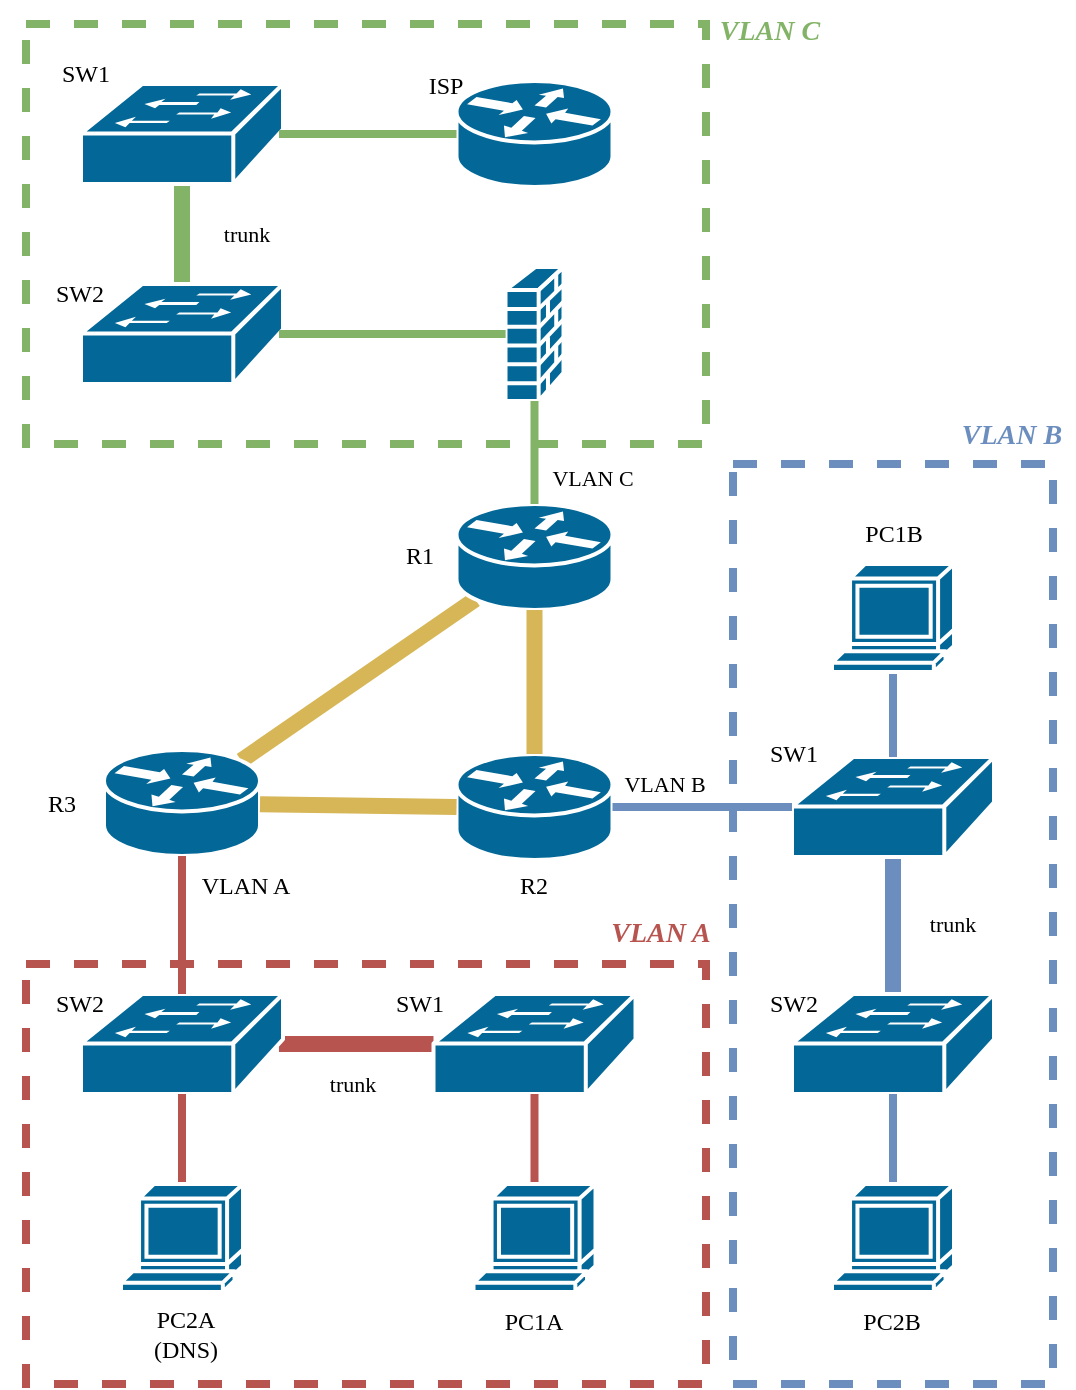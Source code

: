 <mxfile version="24.8.6">
  <diagram name="Page-1" id="h49rctNWdkYR5Oe2c-DP">
    <mxGraphModel dx="2214" dy="758" grid="1" gridSize="10" guides="1" tooltips="1" connect="1" arrows="1" fold="1" page="0" pageScale="1" pageWidth="850" pageHeight="1100" math="0" shadow="0">
      <root>
        <mxCell id="0" />
        <mxCell id="1" parent="0" />
        <mxCell id="_W9sl5yZu88mZbKisxAs-98" value="" style="rounded=0;whiteSpace=wrap;html=1;fillColor=none;strokeWidth=4;dashed=1;strokeColor=#82b366;fontFamily=Iosevka NF;" parent="1" vertex="1">
          <mxGeometry x="-470" y="60" width="340" height="210" as="geometry" />
        </mxCell>
        <mxCell id="_W9sl5yZu88mZbKisxAs-105" style="rounded=0;orthogonalLoop=1;jettySize=auto;html=1;fillColor=#fff2cc;strokeColor=#d6b656;strokeWidth=8;endArrow=none;endFill=0;exitX=0.12;exitY=0.9;exitDx=0;exitDy=0;exitPerimeter=0;entryX=0.88;entryY=0.1;entryDx=0;entryDy=0;entryPerimeter=0;fontFamily=Iosevka NF;" parent="1" source="_W9sl5yZu88mZbKisxAs-91" target="_W9sl5yZu88mZbKisxAs-93" edge="1">
          <mxGeometry relative="1" as="geometry" />
        </mxCell>
        <mxCell id="_W9sl5yZu88mZbKisxAs-91" value="" style="shape=mxgraph.cisco.routers.router;sketch=0;html=1;pointerEvents=1;dashed=0;fillColor=#036897;strokeColor=#ffffff;strokeWidth=2;verticalLabelPosition=bottom;verticalAlign=top;align=center;outlineConnect=0;fontFamily=Iosevka NF;" parent="1" vertex="1">
          <mxGeometry x="-254.75" y="300" width="78" height="53" as="geometry" />
        </mxCell>
        <mxCell id="_W9sl5yZu88mZbKisxAs-92" value="" style="shape=mxgraph.cisco.routers.router;sketch=0;html=1;pointerEvents=1;dashed=0;fillColor=#036897;strokeColor=#ffffff;strokeWidth=2;verticalLabelPosition=bottom;verticalAlign=top;align=center;outlineConnect=0;fontFamily=Iosevka NF;" parent="1" vertex="1">
          <mxGeometry x="-254.75" y="425" width="78" height="53" as="geometry" />
        </mxCell>
        <mxCell id="_W9sl5yZu88mZbKisxAs-93" value="" style="shape=mxgraph.cisco.routers.router;sketch=0;html=1;pointerEvents=1;dashed=0;fillColor=#036897;strokeColor=#ffffff;strokeWidth=2;verticalLabelPosition=bottom;verticalAlign=top;align=center;outlineConnect=0;fontFamily=Iosevka NF;" parent="1" vertex="1">
          <mxGeometry x="-431" y="423" width="78" height="53" as="geometry" />
        </mxCell>
        <mxCell id="_W9sl5yZu88mZbKisxAs-94" value="" style="shape=mxgraph.cisco.security.firewall;sketch=0;html=1;pointerEvents=1;dashed=0;fillColor=#036897;strokeColor=#ffffff;strokeWidth=2;verticalLabelPosition=bottom;verticalAlign=top;align=center;outlineConnect=0;fontFamily=Iosevka NF;" parent="1" vertex="1">
          <mxGeometry x="-230.25" y="181.5" width="29" height="67" as="geometry" />
        </mxCell>
        <mxCell id="_W9sl5yZu88mZbKisxAs-104" style="edgeStyle=orthogonalEdgeStyle;rounded=0;orthogonalLoop=1;jettySize=auto;html=1;endArrow=none;endFill=0;strokeWidth=8;fillColor=#d5e8d4;strokeColor=#82b366;exitX=0.5;exitY=0.98;exitDx=0;exitDy=0;exitPerimeter=0;entryX=0.5;entryY=0;entryDx=0;entryDy=0;entryPerimeter=0;fontFamily=Iosevka NF;" parent="1" source="_W9sl5yZu88mZbKisxAs-95" target="_W9sl5yZu88mZbKisxAs-96" edge="1">
          <mxGeometry relative="1" as="geometry" />
        </mxCell>
        <mxCell id="_W9sl5yZu88mZbKisxAs-95" value="" style="shape=mxgraph.cisco.switches.workgroup_switch;sketch=0;html=1;pointerEvents=1;dashed=0;fillColor=#036897;strokeColor=#ffffff;strokeWidth=2;verticalLabelPosition=bottom;verticalAlign=top;align=center;outlineConnect=0;fontFamily=Iosevka NF;" parent="1" vertex="1">
          <mxGeometry x="-442.5" y="90" width="101" height="50" as="geometry" />
        </mxCell>
        <mxCell id="_W9sl5yZu88mZbKisxAs-96" value="" style="shape=mxgraph.cisco.switches.workgroup_switch;sketch=0;html=1;pointerEvents=1;dashed=0;fillColor=#036897;strokeColor=#ffffff;strokeWidth=2;verticalLabelPosition=bottom;verticalAlign=top;align=center;outlineConnect=0;fontFamily=Iosevka NF;" parent="1" vertex="1">
          <mxGeometry x="-442.5" y="190" width="101" height="50" as="geometry" />
        </mxCell>
        <mxCell id="_W9sl5yZu88mZbKisxAs-97" value="" style="shape=mxgraph.cisco.routers.router;sketch=0;html=1;pointerEvents=1;dashed=0;fillColor=#036897;strokeColor=#ffffff;strokeWidth=2;verticalLabelPosition=bottom;verticalAlign=top;align=center;outlineConnect=0;fontFamily=Iosevka NF;" parent="1" vertex="1">
          <mxGeometry x="-254.75" y="88.5" width="78" height="53" as="geometry" />
        </mxCell>
        <mxCell id="_W9sl5yZu88mZbKisxAs-100" style="rounded=0;orthogonalLoop=1;jettySize=auto;html=1;entryX=0.5;entryY=0;entryDx=0;entryDy=0;entryPerimeter=0;endArrow=none;endFill=0;strokeWidth=4;fillColor=#d5e8d4;strokeColor=#82b366;fontFamily=Iosevka NF;" parent="1" source="_W9sl5yZu88mZbKisxAs-94" target="_W9sl5yZu88mZbKisxAs-91" edge="1">
          <mxGeometry relative="1" as="geometry" />
        </mxCell>
        <mxCell id="_W9sl5yZu88mZbKisxAs-101" style="edgeStyle=orthogonalEdgeStyle;rounded=0;orthogonalLoop=1;jettySize=auto;html=1;entryX=0;entryY=0.5;entryDx=0;entryDy=0;entryPerimeter=0;endArrow=none;endFill=0;strokeWidth=4;fillColor=#d5e8d4;strokeColor=#82b366;exitX=0.98;exitY=0.5;exitDx=0;exitDy=0;exitPerimeter=0;fontFamily=Iosevka NF;" parent="1" source="_W9sl5yZu88mZbKisxAs-96" target="_W9sl5yZu88mZbKisxAs-94" edge="1">
          <mxGeometry relative="1" as="geometry">
            <Array as="points">
              <mxPoint x="-230" y="215" />
            </Array>
          </mxGeometry>
        </mxCell>
        <mxCell id="_W9sl5yZu88mZbKisxAs-103" style="edgeStyle=orthogonalEdgeStyle;rounded=0;orthogonalLoop=1;jettySize=auto;html=1;endArrow=none;endFill=0;strokeWidth=4;fillColor=#d5e8d4;strokeColor=#82b366;entryX=0.98;entryY=0.5;entryDx=0;entryDy=0;entryPerimeter=0;fontFamily=Iosevka NF;" parent="1" source="_W9sl5yZu88mZbKisxAs-97" target="_W9sl5yZu88mZbKisxAs-95" edge="1">
          <mxGeometry relative="1" as="geometry" />
        </mxCell>
        <mxCell id="_W9sl5yZu88mZbKisxAs-106" style="rounded=0;orthogonalLoop=1;jettySize=auto;html=1;entryX=0.5;entryY=0;entryDx=0;entryDy=0;entryPerimeter=0;endArrow=none;endFill=0;fillColor=#fff2cc;strokeColor=#d6b656;strokeWidth=8;fontFamily=Iosevka NF;" parent="1" source="_W9sl5yZu88mZbKisxAs-91" target="_W9sl5yZu88mZbKisxAs-92" edge="1">
          <mxGeometry relative="1" as="geometry" />
        </mxCell>
        <mxCell id="_W9sl5yZu88mZbKisxAs-107" style="rounded=0;orthogonalLoop=1;jettySize=auto;html=1;entryX=0;entryY=0.5;entryDx=0;entryDy=0;entryPerimeter=0;endArrow=none;endFill=0;fillColor=#fff2cc;strokeColor=#d6b656;strokeWidth=8;fontFamily=Iosevka NF;" parent="1" source="_W9sl5yZu88mZbKisxAs-93" target="_W9sl5yZu88mZbKisxAs-92" edge="1">
          <mxGeometry relative="1" as="geometry" />
        </mxCell>
        <mxCell id="_W9sl5yZu88mZbKisxAs-109" value="" style="rounded=0;whiteSpace=wrap;html=1;fillColor=none;dashed=1;strokeWidth=4;strokeColor=#b85450;fontFamily=Iosevka NF;" parent="1" vertex="1">
          <mxGeometry x="-470" y="530" width="340" height="210" as="geometry" />
        </mxCell>
        <mxCell id="_W9sl5yZu88mZbKisxAs-111" style="edgeStyle=orthogonalEdgeStyle;rounded=0;orthogonalLoop=1;jettySize=auto;html=1;endArrow=none;endFill=0;strokeWidth=8;fillColor=#f8cecc;strokeColor=#b85450;entryX=0.98;entryY=0.5;entryDx=0;entryDy=0;entryPerimeter=0;exitX=0;exitY=0.5;exitDx=0;exitDy=0;exitPerimeter=0;fontFamily=Iosevka NF;" parent="1" source="_W9sl5yZu88mZbKisxAs-112" target="_W9sl5yZu88mZbKisxAs-113" edge="1">
          <mxGeometry relative="1" as="geometry" />
        </mxCell>
        <mxCell id="_W9sl5yZu88mZbKisxAs-112" value="" style="shape=mxgraph.cisco.switches.workgroup_switch;sketch=0;html=1;pointerEvents=1;dashed=0;fillColor=#036897;strokeColor=#ffffff;strokeWidth=2;verticalLabelPosition=bottom;verticalAlign=top;align=center;outlineConnect=0;fontFamily=Iosevka NF;" parent="1" vertex="1">
          <mxGeometry x="-266.25" y="545" width="101" height="50" as="geometry" />
        </mxCell>
        <mxCell id="_W9sl5yZu88mZbKisxAs-113" value="" style="shape=mxgraph.cisco.switches.workgroup_switch;sketch=0;html=1;pointerEvents=1;dashed=0;fillColor=#036897;strokeColor=#ffffff;strokeWidth=2;verticalLabelPosition=bottom;verticalAlign=top;align=center;outlineConnect=0;fontFamily=Iosevka NF;" parent="1" vertex="1">
          <mxGeometry x="-442.5" y="545" width="101" height="50" as="geometry" />
        </mxCell>
        <mxCell id="_W9sl5yZu88mZbKisxAs-115" style="edgeStyle=orthogonalEdgeStyle;rounded=0;orthogonalLoop=1;jettySize=auto;html=1;fillColor=#f8cecc;strokeColor=#b85450;strokeWidth=4;endArrow=none;endFill=0;fontFamily=Iosevka NF;" parent="1" source="_W9sl5yZu88mZbKisxAs-113" target="_W9sl5yZu88mZbKisxAs-119" edge="1">
          <mxGeometry relative="1" as="geometry">
            <mxPoint x="-587.5" y="577" as="targetPoint" />
          </mxGeometry>
        </mxCell>
        <mxCell id="_W9sl5yZu88mZbKisxAs-116" value="&lt;div&gt;VLAN A&lt;/div&gt;" style="text;html=1;align=center;verticalAlign=middle;whiteSpace=wrap;rounded=0;fontFamily=Iosevka NF;" parent="1" vertex="1">
          <mxGeometry x="-390" y="476" width="60" height="30" as="geometry" />
        </mxCell>
        <mxCell id="_W9sl5yZu88mZbKisxAs-117" style="rounded=0;orthogonalLoop=1;jettySize=auto;html=1;exitX=0.5;exitY=0;exitDx=0;exitDy=0;exitPerimeter=0;fillColor=#f8cecc;strokeColor=#b85450;strokeWidth=4;endArrow=none;endFill=0;fontFamily=Iosevka NF;" parent="1" source="_W9sl5yZu88mZbKisxAs-120" target="_W9sl5yZu88mZbKisxAs-112" edge="1">
          <mxGeometry relative="1" as="geometry">
            <mxPoint x="-587.5" y="330" as="sourcePoint" />
            <mxPoint x="-230" y="650" as="targetPoint" />
            <Array as="points" />
          </mxGeometry>
        </mxCell>
        <mxCell id="_W9sl5yZu88mZbKisxAs-118" style="edgeStyle=orthogonalEdgeStyle;rounded=0;orthogonalLoop=1;jettySize=auto;html=1;entryX=0.5;entryY=0;entryDx=0;entryDy=0;entryPerimeter=0;endArrow=none;endFill=0;fillColor=#f8cecc;strokeColor=#b85450;strokeWidth=4;fontFamily=Iosevka NF;" parent="1" source="_W9sl5yZu88mZbKisxAs-93" target="_W9sl5yZu88mZbKisxAs-113" edge="1">
          <mxGeometry relative="1" as="geometry" />
        </mxCell>
        <mxCell id="_W9sl5yZu88mZbKisxAs-119" value="" style="shape=mxgraph.cisco.computers_and_peripherals.terminal;sketch=0;html=1;pointerEvents=1;dashed=0;fillColor=#036897;strokeColor=#ffffff;strokeWidth=2;verticalLabelPosition=bottom;verticalAlign=top;align=center;outlineConnect=0;fontFamily=Iosevka NF;" parent="1" vertex="1">
          <mxGeometry x="-422.5" y="640" width="61" height="54" as="geometry" />
        </mxCell>
        <mxCell id="_W9sl5yZu88mZbKisxAs-120" value="" style="shape=mxgraph.cisco.computers_and_peripherals.terminal;sketch=0;html=1;pointerEvents=1;dashed=0;fillColor=#036897;strokeColor=#ffffff;strokeWidth=2;verticalLabelPosition=bottom;verticalAlign=top;align=center;outlineConnect=0;fontFamily=Iosevka NF;" parent="1" vertex="1">
          <mxGeometry x="-246.25" y="640" width="61" height="54" as="geometry" />
        </mxCell>
        <mxCell id="_W9sl5yZu88mZbKisxAs-121" value="&lt;div&gt;PC1A&lt;/div&gt;" style="text;html=1;align=center;verticalAlign=middle;whiteSpace=wrap;rounded=0;fontFamily=Iosevka NF;" parent="1" vertex="1">
          <mxGeometry x="-245.75" y="694" width="60" height="30" as="geometry" />
        </mxCell>
        <mxCell id="_W9sl5yZu88mZbKisxAs-122" value="&lt;div align=&quot;center&quot;&gt;&lt;div&gt;PC2A&lt;br&gt;(DNS)&lt;/div&gt;&lt;/div&gt;" style="text;html=1;align=center;verticalAlign=middle;whiteSpace=wrap;rounded=0;fontFamily=Iosevka NF;" parent="1" vertex="1">
          <mxGeometry x="-420" y="700" width="60" height="30" as="geometry" />
        </mxCell>
        <mxCell id="_W9sl5yZu88mZbKisxAs-134" value="" style="rounded=0;whiteSpace=wrap;html=1;fillColor=none;dashed=1;strokeWidth=4;strokeColor=#6c8ebf;fontFamily=Iosevka NF;" parent="1" vertex="1">
          <mxGeometry x="-116.5" y="280" width="160" height="460" as="geometry" />
        </mxCell>
        <mxCell id="_W9sl5yZu88mZbKisxAs-135" style="edgeStyle=orthogonalEdgeStyle;rounded=0;orthogonalLoop=1;jettySize=auto;html=1;fillColor=#dae8fc;strokeColor=#6c8ebf;strokeWidth=8;endArrow=none;endFill=0;fontFamily=Iosevka NF;" parent="1" source="_W9sl5yZu88mZbKisxAs-136" target="_W9sl5yZu88mZbKisxAs-137" edge="1">
          <mxGeometry relative="1" as="geometry" />
        </mxCell>
        <mxCell id="_W9sl5yZu88mZbKisxAs-136" value="" style="shape=mxgraph.cisco.switches.workgroup_switch;sketch=0;html=1;pointerEvents=1;dashed=0;fillColor=#036897;strokeColor=#ffffff;strokeWidth=2;verticalLabelPosition=bottom;verticalAlign=top;align=center;outlineConnect=0;fontFamily=Iosevka NF;" parent="1" vertex="1">
          <mxGeometry x="-87" y="426.5" width="101" height="50" as="geometry" />
        </mxCell>
        <mxCell id="_W9sl5yZu88mZbKisxAs-137" value="" style="shape=mxgraph.cisco.switches.workgroup_switch;sketch=0;html=1;pointerEvents=1;dashed=0;fillColor=#036897;strokeColor=#ffffff;strokeWidth=2;verticalLabelPosition=bottom;verticalAlign=top;align=center;outlineConnect=0;fontFamily=Iosevka NF;" parent="1" vertex="1">
          <mxGeometry x="-87" y="545" width="101" height="50" as="geometry" />
        </mxCell>
        <mxCell id="_W9sl5yZu88mZbKisxAs-138" style="edgeStyle=orthogonalEdgeStyle;rounded=0;orthogonalLoop=1;jettySize=auto;html=1;endArrow=none;endFill=0;strokeWidth=4;fillColor=#dae8fc;strokeColor=#6c8ebf;fontFamily=Iosevka NF;" parent="1" source="_W9sl5yZu88mZbKisxAs-137" target="_W9sl5yZu88mZbKisxAs-141" edge="1">
          <mxGeometry relative="1" as="geometry">
            <mxPoint x="-39" y="674" as="targetPoint" />
          </mxGeometry>
        </mxCell>
        <mxCell id="_W9sl5yZu88mZbKisxAs-139" value="&lt;div style=&quot;font-size: 14px;&quot;&gt;&lt;font color=&quot;#6c8ebf&quot;&gt;&lt;b&gt;&lt;i&gt;VLAN B&lt;br&gt;&lt;/i&gt;&lt;/b&gt;&lt;/font&gt;&lt;/div&gt;" style="text;html=1;align=center;verticalAlign=middle;whiteSpace=wrap;rounded=0;strokeWidth=1;fontFamily=Iosevka NF;" parent="1" vertex="1">
          <mxGeometry x="-8" y="251" width="62" height="29" as="geometry" />
        </mxCell>
        <mxCell id="_W9sl5yZu88mZbKisxAs-140" style="edgeStyle=orthogonalEdgeStyle;rounded=0;orthogonalLoop=1;jettySize=auto;html=1;entryX=0.5;entryY=0;entryDx=0;entryDy=0;entryPerimeter=0;exitX=0.5;exitY=1;exitDx=0;exitDy=0;exitPerimeter=0;endArrow=none;endFill=0;strokeWidth=4;fillColor=#dae8fc;strokeColor=#6c8ebf;fontFamily=Iosevka NF;" parent="1" source="_W9sl5yZu88mZbKisxAs-142" target="_W9sl5yZu88mZbKisxAs-136" edge="1">
          <mxGeometry relative="1" as="geometry">
            <mxPoint x="-39" y="427" as="sourcePoint" />
          </mxGeometry>
        </mxCell>
        <mxCell id="_W9sl5yZu88mZbKisxAs-141" value="" style="shape=mxgraph.cisco.computers_and_peripherals.terminal;sketch=0;html=1;pointerEvents=1;dashed=0;fillColor=#036897;strokeColor=#ffffff;strokeWidth=2;verticalLabelPosition=bottom;verticalAlign=top;align=center;outlineConnect=0;fontFamily=Iosevka NF;" parent="1" vertex="1">
          <mxGeometry x="-67" y="640" width="61" height="54" as="geometry" />
        </mxCell>
        <mxCell id="_W9sl5yZu88mZbKisxAs-142" value="" style="shape=mxgraph.cisco.computers_and_peripherals.terminal;sketch=0;html=1;pointerEvents=1;dashed=0;fillColor=#036897;strokeColor=#ffffff;strokeWidth=2;verticalLabelPosition=bottom;verticalAlign=top;align=center;outlineConnect=0;fontFamily=Iosevka NF;" parent="1" vertex="1">
          <mxGeometry x="-67" y="330" width="61" height="54" as="geometry" />
        </mxCell>
        <mxCell id="_W9sl5yZu88mZbKisxAs-143" value="&lt;div&gt;PC1B&lt;/div&gt;" style="text;html=1;align=center;verticalAlign=middle;whiteSpace=wrap;rounded=0;fontFamily=Iosevka NF;" parent="1" vertex="1">
          <mxGeometry x="-66.5" y="300" width="60" height="30" as="geometry" />
        </mxCell>
        <mxCell id="_W9sl5yZu88mZbKisxAs-144" value="&lt;div&gt;PC2B&lt;/div&gt;" style="text;html=1;align=center;verticalAlign=middle;whiteSpace=wrap;rounded=0;fontFamily=Iosevka NF;" parent="1" vertex="1">
          <mxGeometry x="-67" y="694" width="60" height="30" as="geometry" />
        </mxCell>
        <mxCell id="_W9sl5yZu88mZbKisxAs-145" style="rounded=0;orthogonalLoop=1;jettySize=auto;html=1;entryX=0;entryY=0.5;entryDx=0;entryDy=0;entryPerimeter=0;endArrow=none;endFill=0;strokeWidth=4;fillColor=#dae8fc;strokeColor=#6c8ebf;fontFamily=Iosevka NF;" parent="1" source="_W9sl5yZu88mZbKisxAs-92" target="_W9sl5yZu88mZbKisxAs-136" edge="1">
          <mxGeometry relative="1" as="geometry" />
        </mxCell>
        <mxCell id="_W9sl5yZu88mZbKisxAs-153" value="&lt;div style=&quot;font-size: 14px;&quot;&gt;&lt;font color=&quot;#b85450&quot; style=&quot;font-size: 14px;&quot;&gt;VLAN A&lt;/font&gt;&lt;/div&gt;" style="edgeLabel;html=1;align=center;verticalAlign=middle;resizable=0;points=[];labelBackgroundColor=none;labelBorderColor=none;textShadow=0;fontStyle=3;fontSize=14;fontFamily=Iosevka NF;" parent="1" vertex="1" connectable="0">
          <mxGeometry x="-153.0" y="515.001" as="geometry" />
        </mxCell>
        <mxCell id="_W9sl5yZu88mZbKisxAs-154" value="&lt;div style=&quot;font-size: 14px;&quot;&gt;&lt;font color=&quot;#82b366&quot;&gt;&lt;b&gt;&lt;i&gt;VLAN C&lt;br&gt;&lt;/i&gt;&lt;/b&gt;&lt;/font&gt;&lt;/div&gt;" style="text;html=1;align=center;verticalAlign=middle;whiteSpace=wrap;rounded=0;strokeWidth=1;fontFamily=Iosevka NF;" parent="1" vertex="1">
          <mxGeometry x="-128" y="48" width="60" height="31" as="geometry" />
        </mxCell>
        <mxCell id="_W9sl5yZu88mZbKisxAs-155" value="&lt;div&gt;R1&lt;/div&gt;" style="text;html=1;align=center;verticalAlign=middle;whiteSpace=wrap;rounded=0;fontFamily=Iosevka NF;" parent="1" vertex="1">
          <mxGeometry x="-303" y="311" width="60" height="30" as="geometry" />
        </mxCell>
        <mxCell id="_W9sl5yZu88mZbKisxAs-156" value="&lt;div&gt;R3&lt;br&gt;&lt;/div&gt;" style="text;html=1;align=center;verticalAlign=middle;whiteSpace=wrap;rounded=0;fontFamily=Iosevka NF;" parent="1" vertex="1">
          <mxGeometry x="-482.5" y="434.5" width="60" height="30" as="geometry" />
        </mxCell>
        <mxCell id="_W9sl5yZu88mZbKisxAs-157" value="&lt;div&gt;R2&lt;br&gt;&lt;/div&gt;" style="text;html=1;align=center;verticalAlign=middle;whiteSpace=wrap;rounded=0;fontFamily=Iosevka NF;" parent="1" vertex="1">
          <mxGeometry x="-245.75" y="476" width="60" height="30" as="geometry" />
        </mxCell>
        <mxCell id="_W9sl5yZu88mZbKisxAs-158" value="&lt;div&gt;VLAN C&lt;/div&gt;" style="edgeLabel;html=1;align=center;verticalAlign=middle;resizable=0;points=[];labelBackgroundColor=none;fontFamily=Iosevka NF;" parent="1" vertex="1" connectable="0">
          <mxGeometry x="-187" y="286.996" as="geometry" />
        </mxCell>
        <mxCell id="_W9sl5yZu88mZbKisxAs-159" value="&lt;div&gt;VLAN B&lt;/div&gt;" style="edgeLabel;html=1;align=center;verticalAlign=middle;resizable=0;points=[];labelBackgroundColor=none;fontFamily=Iosevka NF;" parent="1" vertex="1" connectable="0">
          <mxGeometry x="-151.618" y="439.997" as="geometry" />
        </mxCell>
        <mxCell id="_W9sl5yZu88mZbKisxAs-162" value="&lt;div&gt;trunk&lt;/div&gt;" style="edgeLabel;html=1;align=center;verticalAlign=middle;resizable=0;points=[];labelBackgroundColor=none;fontFamily=Iosevka NF;" parent="1" vertex="1" connectable="0">
          <mxGeometry y="514.997" as="geometry">
            <mxPoint x="-7" y="-5" as="offset" />
          </mxGeometry>
        </mxCell>
        <mxCell id="_W9sl5yZu88mZbKisxAs-163" value="&lt;div&gt;trunk&lt;/div&gt;" style="edgeLabel;html=1;align=center;verticalAlign=middle;resizable=0;points=[];labelBackgroundColor=none;fontFamily=Iosevka NF;" parent="1" vertex="1" connectable="0">
          <mxGeometry x="-300" y="594.997" as="geometry">
            <mxPoint x="-7" y="-5" as="offset" />
          </mxGeometry>
        </mxCell>
        <mxCell id="_W9sl5yZu88mZbKisxAs-164" value="&lt;div&gt;trunk&lt;/div&gt;" style="edgeLabel;html=1;align=center;verticalAlign=middle;resizable=0;points=[];labelBackgroundColor=none;fontFamily=Iosevka NF;" parent="1" vertex="1" connectable="0">
          <mxGeometry x="-353" y="169.997" as="geometry">
            <mxPoint x="-7" y="-5" as="offset" />
          </mxGeometry>
        </mxCell>
        <mxCell id="_W9sl5yZu88mZbKisxAs-165" value="&lt;div&gt;SW2&lt;/div&gt;" style="text;html=1;align=center;verticalAlign=middle;whiteSpace=wrap;rounded=0;fontFamily=Iosevka NF;" parent="1" vertex="1">
          <mxGeometry x="-473" y="180" width="60" height="30" as="geometry" />
        </mxCell>
        <mxCell id="_W9sl5yZu88mZbKisxAs-166" value="&lt;div&gt;SW1&lt;br&gt;&lt;/div&gt;" style="text;html=1;align=center;verticalAlign=middle;whiteSpace=wrap;rounded=0;fontFamily=Iosevka NF;" parent="1" vertex="1">
          <mxGeometry x="-470" y="70" width="60" height="30" as="geometry" />
        </mxCell>
        <mxCell id="_W9sl5yZu88mZbKisxAs-167" value="&lt;div&gt;SW1&lt;br&gt;&lt;/div&gt;" style="text;html=1;align=center;verticalAlign=middle;whiteSpace=wrap;rounded=0;fontFamily=Iosevka NF;" parent="1" vertex="1">
          <mxGeometry x="-303" y="535" width="60" height="30" as="geometry" />
        </mxCell>
        <mxCell id="_W9sl5yZu88mZbKisxAs-168" value="&lt;div&gt;SW2&lt;br&gt;&lt;/div&gt;" style="text;html=1;align=center;verticalAlign=middle;whiteSpace=wrap;rounded=0;fontFamily=Iosevka NF;" parent="1" vertex="1">
          <mxGeometry x="-473" y="535" width="60" height="30" as="geometry" />
        </mxCell>
        <mxCell id="_W9sl5yZu88mZbKisxAs-169" value="&lt;div&gt;SW1&lt;br&gt;&lt;/div&gt;" style="text;html=1;align=center;verticalAlign=middle;whiteSpace=wrap;rounded=0;fontFamily=Iosevka NF;" parent="1" vertex="1">
          <mxGeometry x="-116.5" y="410" width="60" height="30" as="geometry" />
        </mxCell>
        <mxCell id="_W9sl5yZu88mZbKisxAs-170" value="&lt;div&gt;SW2&lt;br&gt;&lt;/div&gt;" style="text;html=1;align=center;verticalAlign=middle;whiteSpace=wrap;rounded=0;fontFamily=Iosevka NF;" parent="1" vertex="1">
          <mxGeometry x="-116.5" y="535" width="60" height="30" as="geometry" />
        </mxCell>
        <mxCell id="_W9sl5yZu88mZbKisxAs-172" value="&lt;p style=&quot;line-height: 120%;&quot;&gt;&lt;/p&gt;&lt;div&gt;ISP&lt;/div&gt;" style="text;html=1;align=center;verticalAlign=middle;whiteSpace=wrap;rounded=0;fontFamily=Iosevka NF;" parent="1" vertex="1">
          <mxGeometry x="-290.25" y="70" width="60" height="30" as="geometry" />
        </mxCell>
      </root>
    </mxGraphModel>
  </diagram>
</mxfile>
